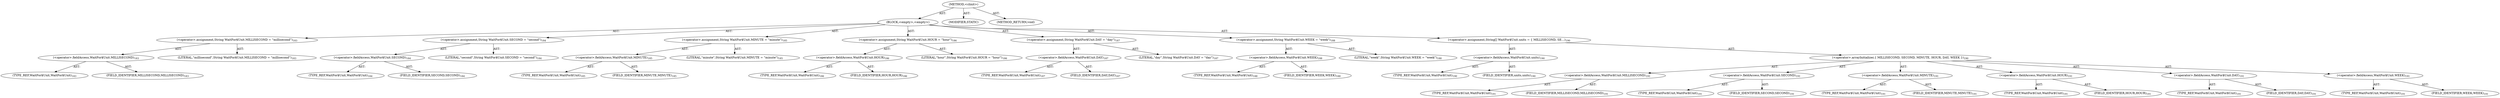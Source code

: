 digraph "&lt;clinit&gt;" {  
"111669149705" [label = <(METHOD,&lt;clinit&gt;)> ]
"25769803802" [label = <(BLOCK,&lt;empty&gt;,&lt;empty&gt;)> ]
"30064771191" [label = <(&lt;operator&gt;.assignment,String WaitFor$Unit.MILLISECOND = &quot;millisecond&quot;)<SUB>183</SUB>> ]
"30064771192" [label = <(&lt;operator&gt;.fieldAccess,WaitFor$Unit.MILLISECOND)<SUB>183</SUB>> ]
"180388626441" [label = <(TYPE_REF,WaitFor$Unit,WaitFor$Unit)<SUB>183</SUB>> ]
"55834574881" [label = <(FIELD_IDENTIFIER,MILLISECOND,MILLISECOND)<SUB>183</SUB>> ]
"90194313240" [label = <(LITERAL,&quot;millisecond&quot;,String WaitFor$Unit.MILLISECOND = &quot;millisecond&quot;)<SUB>183</SUB>> ]
"30064771193" [label = <(&lt;operator&gt;.assignment,String WaitFor$Unit.SECOND = &quot;second&quot;)<SUB>184</SUB>> ]
"30064771194" [label = <(&lt;operator&gt;.fieldAccess,WaitFor$Unit.SECOND)<SUB>184</SUB>> ]
"180388626442" [label = <(TYPE_REF,WaitFor$Unit,WaitFor$Unit)<SUB>184</SUB>> ]
"55834574882" [label = <(FIELD_IDENTIFIER,SECOND,SECOND)<SUB>184</SUB>> ]
"90194313241" [label = <(LITERAL,&quot;second&quot;,String WaitFor$Unit.SECOND = &quot;second&quot;)<SUB>184</SUB>> ]
"30064771195" [label = <(&lt;operator&gt;.assignment,String WaitFor$Unit.MINUTE = &quot;minute&quot;)<SUB>185</SUB>> ]
"30064771196" [label = <(&lt;operator&gt;.fieldAccess,WaitFor$Unit.MINUTE)<SUB>185</SUB>> ]
"180388626443" [label = <(TYPE_REF,WaitFor$Unit,WaitFor$Unit)<SUB>185</SUB>> ]
"55834574883" [label = <(FIELD_IDENTIFIER,MINUTE,MINUTE)<SUB>185</SUB>> ]
"90194313242" [label = <(LITERAL,&quot;minute&quot;,String WaitFor$Unit.MINUTE = &quot;minute&quot;)<SUB>185</SUB>> ]
"30064771197" [label = <(&lt;operator&gt;.assignment,String WaitFor$Unit.HOUR = &quot;hour&quot;)<SUB>186</SUB>> ]
"30064771198" [label = <(&lt;operator&gt;.fieldAccess,WaitFor$Unit.HOUR)<SUB>186</SUB>> ]
"180388626444" [label = <(TYPE_REF,WaitFor$Unit,WaitFor$Unit)<SUB>186</SUB>> ]
"55834574884" [label = <(FIELD_IDENTIFIER,HOUR,HOUR)<SUB>186</SUB>> ]
"90194313243" [label = <(LITERAL,&quot;hour&quot;,String WaitFor$Unit.HOUR = &quot;hour&quot;)<SUB>186</SUB>> ]
"30064771199" [label = <(&lt;operator&gt;.assignment,String WaitFor$Unit.DAY = &quot;day&quot;)<SUB>187</SUB>> ]
"30064771200" [label = <(&lt;operator&gt;.fieldAccess,WaitFor$Unit.DAY)<SUB>187</SUB>> ]
"180388626445" [label = <(TYPE_REF,WaitFor$Unit,WaitFor$Unit)<SUB>187</SUB>> ]
"55834574885" [label = <(FIELD_IDENTIFIER,DAY,DAY)<SUB>187</SUB>> ]
"90194313244" [label = <(LITERAL,&quot;day&quot;,String WaitFor$Unit.DAY = &quot;day&quot;)<SUB>187</SUB>> ]
"30064771201" [label = <(&lt;operator&gt;.assignment,String WaitFor$Unit.WEEK = &quot;week&quot;)<SUB>188</SUB>> ]
"30064771202" [label = <(&lt;operator&gt;.fieldAccess,WaitFor$Unit.WEEK)<SUB>188</SUB>> ]
"180388626446" [label = <(TYPE_REF,WaitFor$Unit,WaitFor$Unit)<SUB>188</SUB>> ]
"55834574886" [label = <(FIELD_IDENTIFIER,WEEK,WEEK)<SUB>188</SUB>> ]
"90194313245" [label = <(LITERAL,&quot;week&quot;,String WaitFor$Unit.WEEK = &quot;week&quot;)<SUB>188</SUB>> ]
"30064771203" [label = <(&lt;operator&gt;.assignment,String[] WaitFor$Unit.units = { MILLISECOND, SE...)<SUB>190</SUB>> ]
"30064771204" [label = <(&lt;operator&gt;.fieldAccess,WaitFor$Unit.units)<SUB>190</SUB>> ]
"180388626447" [label = <(TYPE_REF,WaitFor$Unit,WaitFor$Unit)<SUB>190</SUB>> ]
"55834574887" [label = <(FIELD_IDENTIFIER,units,units)<SUB>190</SUB>> ]
"30064771205" [label = <(&lt;operator&gt;.arrayInitializer,{ MILLISECOND, SECOND, MINUTE, HOUR, DAY, WEEK })<SUB>190</SUB>> ]
"30064771206" [label = <(&lt;operator&gt;.fieldAccess,WaitFor$Unit.MILLISECOND)<SUB>191</SUB>> ]
"180388626448" [label = <(TYPE_REF,WaitFor$Unit,WaitFor$Unit)<SUB>191</SUB>> ]
"55834574888" [label = <(FIELD_IDENTIFIER,MILLISECOND,MILLISECOND)<SUB>191</SUB>> ]
"30064771207" [label = <(&lt;operator&gt;.fieldAccess,WaitFor$Unit.SECOND)<SUB>191</SUB>> ]
"180388626449" [label = <(TYPE_REF,WaitFor$Unit,WaitFor$Unit)<SUB>191</SUB>> ]
"55834574889" [label = <(FIELD_IDENTIFIER,SECOND,SECOND)<SUB>191</SUB>> ]
"30064771208" [label = <(&lt;operator&gt;.fieldAccess,WaitFor$Unit.MINUTE)<SUB>191</SUB>> ]
"180388626450" [label = <(TYPE_REF,WaitFor$Unit,WaitFor$Unit)<SUB>191</SUB>> ]
"55834574890" [label = <(FIELD_IDENTIFIER,MINUTE,MINUTE)<SUB>191</SUB>> ]
"30064771209" [label = <(&lt;operator&gt;.fieldAccess,WaitFor$Unit.HOUR)<SUB>191</SUB>> ]
"180388626451" [label = <(TYPE_REF,WaitFor$Unit,WaitFor$Unit)<SUB>191</SUB>> ]
"55834574891" [label = <(FIELD_IDENTIFIER,HOUR,HOUR)<SUB>191</SUB>> ]
"30064771210" [label = <(&lt;operator&gt;.fieldAccess,WaitFor$Unit.DAY)<SUB>191</SUB>> ]
"180388626452" [label = <(TYPE_REF,WaitFor$Unit,WaitFor$Unit)<SUB>191</SUB>> ]
"55834574892" [label = <(FIELD_IDENTIFIER,DAY,DAY)<SUB>191</SUB>> ]
"30064771211" [label = <(&lt;operator&gt;.fieldAccess,WaitFor$Unit.WEEK)<SUB>191</SUB>> ]
"180388626453" [label = <(TYPE_REF,WaitFor$Unit,WaitFor$Unit)<SUB>191</SUB>> ]
"55834574893" [label = <(FIELD_IDENTIFIER,WEEK,WEEK)<SUB>191</SUB>> ]
"133143986214" [label = <(MODIFIER,STATIC)> ]
"128849018889" [label = <(METHOD_RETURN,void)> ]
  "111669149705" -> "25769803802"  [ label = "AST: "] 
  "111669149705" -> "133143986214"  [ label = "AST: "] 
  "111669149705" -> "128849018889"  [ label = "AST: "] 
  "25769803802" -> "30064771191"  [ label = "AST: "] 
  "25769803802" -> "30064771193"  [ label = "AST: "] 
  "25769803802" -> "30064771195"  [ label = "AST: "] 
  "25769803802" -> "30064771197"  [ label = "AST: "] 
  "25769803802" -> "30064771199"  [ label = "AST: "] 
  "25769803802" -> "30064771201"  [ label = "AST: "] 
  "25769803802" -> "30064771203"  [ label = "AST: "] 
  "30064771191" -> "30064771192"  [ label = "AST: "] 
  "30064771191" -> "90194313240"  [ label = "AST: "] 
  "30064771192" -> "180388626441"  [ label = "AST: "] 
  "30064771192" -> "55834574881"  [ label = "AST: "] 
  "30064771193" -> "30064771194"  [ label = "AST: "] 
  "30064771193" -> "90194313241"  [ label = "AST: "] 
  "30064771194" -> "180388626442"  [ label = "AST: "] 
  "30064771194" -> "55834574882"  [ label = "AST: "] 
  "30064771195" -> "30064771196"  [ label = "AST: "] 
  "30064771195" -> "90194313242"  [ label = "AST: "] 
  "30064771196" -> "180388626443"  [ label = "AST: "] 
  "30064771196" -> "55834574883"  [ label = "AST: "] 
  "30064771197" -> "30064771198"  [ label = "AST: "] 
  "30064771197" -> "90194313243"  [ label = "AST: "] 
  "30064771198" -> "180388626444"  [ label = "AST: "] 
  "30064771198" -> "55834574884"  [ label = "AST: "] 
  "30064771199" -> "30064771200"  [ label = "AST: "] 
  "30064771199" -> "90194313244"  [ label = "AST: "] 
  "30064771200" -> "180388626445"  [ label = "AST: "] 
  "30064771200" -> "55834574885"  [ label = "AST: "] 
  "30064771201" -> "30064771202"  [ label = "AST: "] 
  "30064771201" -> "90194313245"  [ label = "AST: "] 
  "30064771202" -> "180388626446"  [ label = "AST: "] 
  "30064771202" -> "55834574886"  [ label = "AST: "] 
  "30064771203" -> "30064771204"  [ label = "AST: "] 
  "30064771203" -> "30064771205"  [ label = "AST: "] 
  "30064771204" -> "180388626447"  [ label = "AST: "] 
  "30064771204" -> "55834574887"  [ label = "AST: "] 
  "30064771205" -> "30064771206"  [ label = "AST: "] 
  "30064771205" -> "30064771207"  [ label = "AST: "] 
  "30064771205" -> "30064771208"  [ label = "AST: "] 
  "30064771205" -> "30064771209"  [ label = "AST: "] 
  "30064771205" -> "30064771210"  [ label = "AST: "] 
  "30064771205" -> "30064771211"  [ label = "AST: "] 
  "30064771206" -> "180388626448"  [ label = "AST: "] 
  "30064771206" -> "55834574888"  [ label = "AST: "] 
  "30064771207" -> "180388626449"  [ label = "AST: "] 
  "30064771207" -> "55834574889"  [ label = "AST: "] 
  "30064771208" -> "180388626450"  [ label = "AST: "] 
  "30064771208" -> "55834574890"  [ label = "AST: "] 
  "30064771209" -> "180388626451"  [ label = "AST: "] 
  "30064771209" -> "55834574891"  [ label = "AST: "] 
  "30064771210" -> "180388626452"  [ label = "AST: "] 
  "30064771210" -> "55834574892"  [ label = "AST: "] 
  "30064771211" -> "180388626453"  [ label = "AST: "] 
  "30064771211" -> "55834574893"  [ label = "AST: "] 
}
